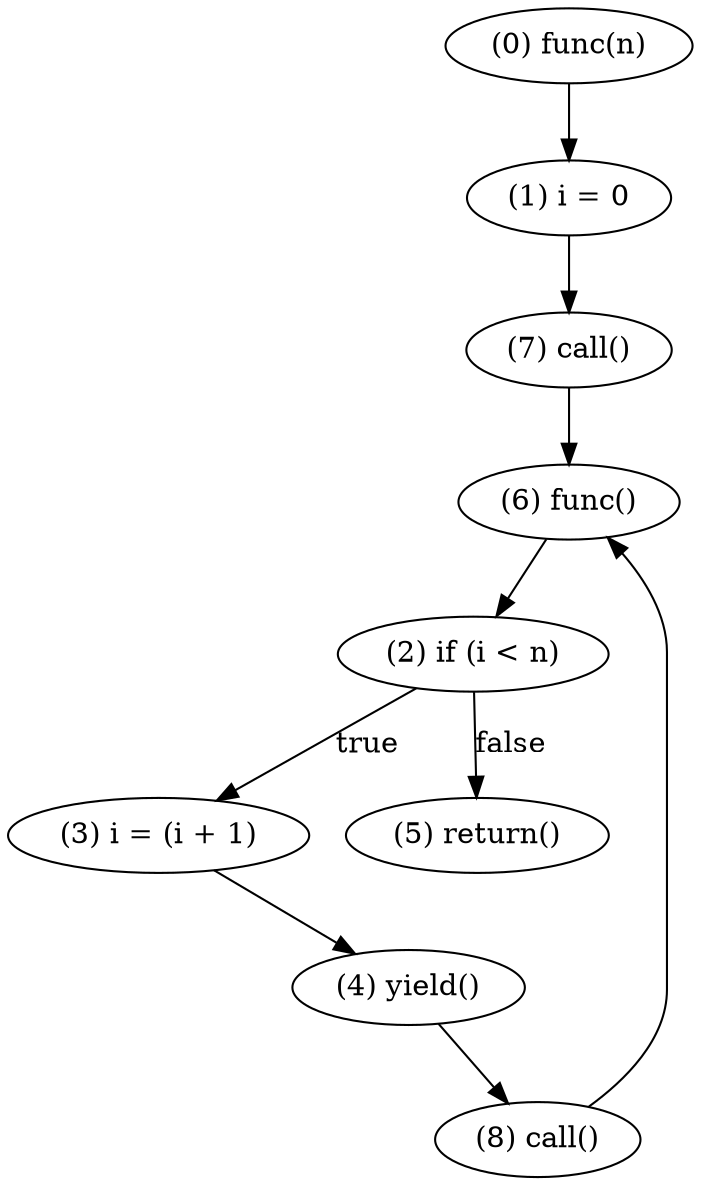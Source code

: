 digraph {
    0 [ label = "(0) func(n)" ]
    1 [ label = "(1) i = 0" ]
    2 [ label = "(2) if (i < n)" ]
    3 [ label = "(3) i = (i + 1)" ]
    4 [ label = "(4) yield()" ]
    5 [ label = "(5) return()" ]
    6 [ label = "(6) func()" ]
    7 [ label = "(7) call()" ]
    8 [ label = "(8) call()" ]
    0 -> 1 [ label = "" ]
    1 -> 7 [ label = "" ]
    2 -> 5 [ label = "false" ]
    2 -> 3 [ label = "true" ]
    3 -> 4 [ label = "" ]
    4 -> 8 [ label = "" ]
    6 -> 2 [ label = "" ]
    7 -> 6 [ label = "" ]
    8 -> 6 [ label = "" ]
}

